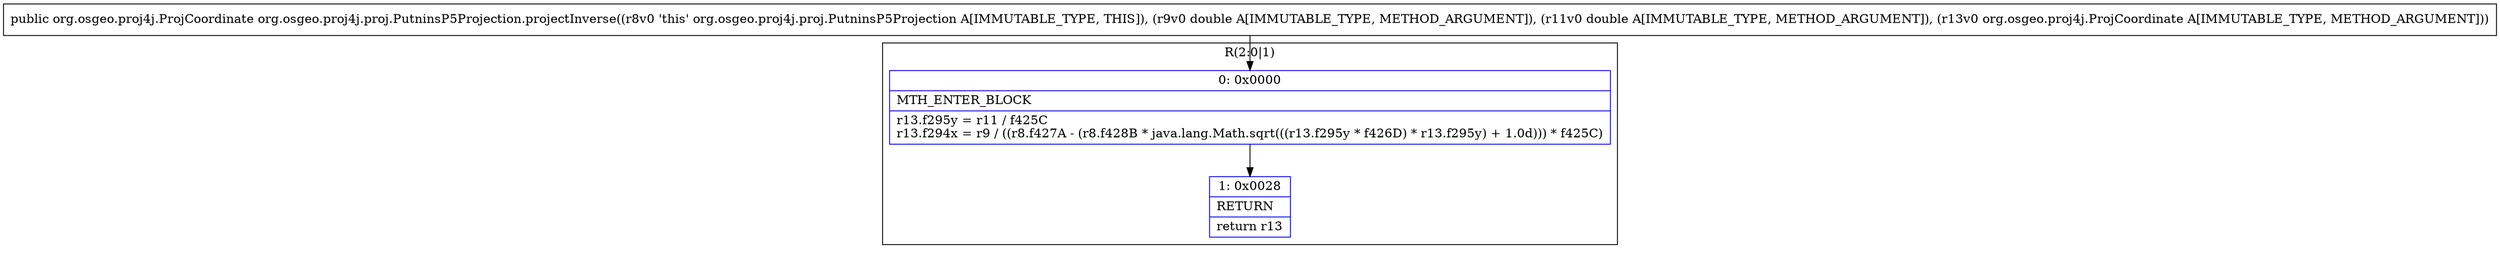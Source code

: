 digraph "CFG fororg.osgeo.proj4j.proj.PutninsP5Projection.projectInverse(DDLorg\/osgeo\/proj4j\/ProjCoordinate;)Lorg\/osgeo\/proj4j\/ProjCoordinate;" {
subgraph cluster_Region_1489421389 {
label = "R(2:0|1)";
node [shape=record,color=blue];
Node_0 [shape=record,label="{0\:\ 0x0000|MTH_ENTER_BLOCK\l|r13.f295y = r11 \/ f425C\lr13.f294x = r9 \/ ((r8.f427A \- (r8.f428B * java.lang.Math.sqrt(((r13.f295y * f426D) * r13.f295y) + 1.0d))) * f425C)\l}"];
Node_1 [shape=record,label="{1\:\ 0x0028|RETURN\l|return r13\l}"];
}
MethodNode[shape=record,label="{public org.osgeo.proj4j.ProjCoordinate org.osgeo.proj4j.proj.PutninsP5Projection.projectInverse((r8v0 'this' org.osgeo.proj4j.proj.PutninsP5Projection A[IMMUTABLE_TYPE, THIS]), (r9v0 double A[IMMUTABLE_TYPE, METHOD_ARGUMENT]), (r11v0 double A[IMMUTABLE_TYPE, METHOD_ARGUMENT]), (r13v0 org.osgeo.proj4j.ProjCoordinate A[IMMUTABLE_TYPE, METHOD_ARGUMENT])) }"];
MethodNode -> Node_0;
Node_0 -> Node_1;
}

